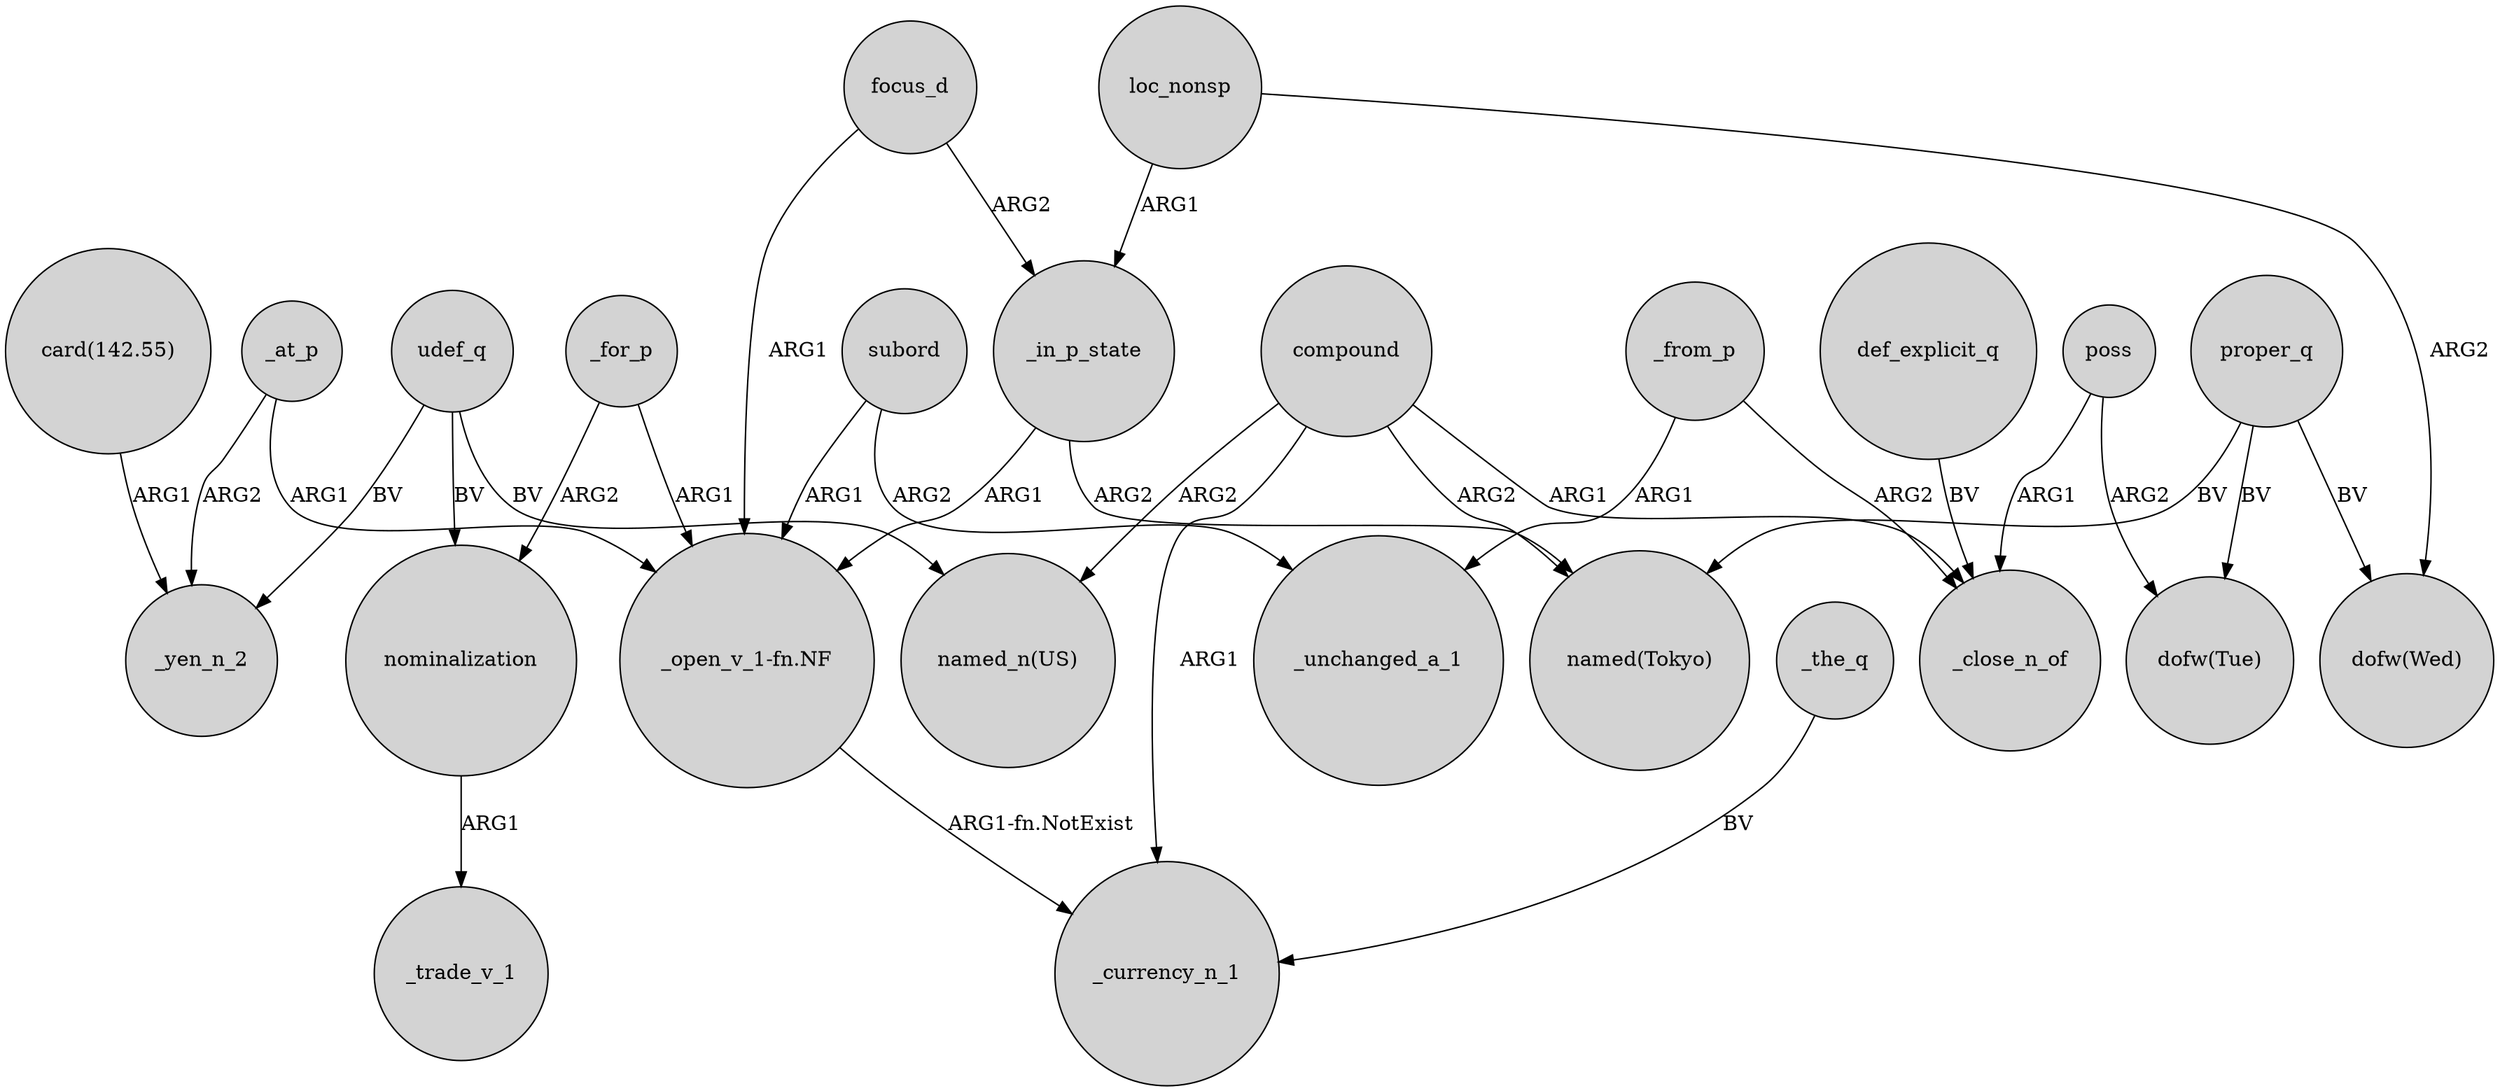 digraph {
	node [shape=circle style=filled]
	compound -> "named(Tokyo)" [label=ARG2]
	udef_q -> _yen_n_2 [label=BV]
	udef_q -> "named_n(US)" [label=BV]
	_for_p -> "_open_v_1-fn.NF" [label=ARG1]
	poss -> _close_n_of [label=ARG1]
	focus_d -> _in_p_state [label=ARG2]
	_from_p -> _close_n_of [label=ARG2]
	_for_p -> nominalization [label=ARG2]
	compound -> _currency_n_1 [label=ARG1]
	proper_q -> "dofw(Tue)" [label=BV]
	nominalization -> _trade_v_1 [label=ARG1]
	proper_q -> "named(Tokyo)" [label=BV]
	compound -> "named_n(US)" [label=ARG2]
	def_explicit_q -> _close_n_of [label=BV]
	proper_q -> "dofw(Wed)" [label=BV]
	subord -> "_open_v_1-fn.NF" [label=ARG1]
	poss -> "dofw(Tue)" [label=ARG2]
	focus_d -> "_open_v_1-fn.NF" [label=ARG1]
	_from_p -> _unchanged_a_1 [label=ARG1]
	"card(142.55)" -> _yen_n_2 [label=ARG1]
	_at_p -> _yen_n_2 [label=ARG2]
	udef_q -> nominalization [label=BV]
	loc_nonsp -> _in_p_state [label=ARG1]
	_at_p -> "_open_v_1-fn.NF" [label=ARG1]
	subord -> _unchanged_a_1 [label=ARG2]
	_in_p_state -> "_open_v_1-fn.NF" [label=ARG1]
	_the_q -> _currency_n_1 [label=BV]
	compound -> _close_n_of [label=ARG1]
	loc_nonsp -> "dofw(Wed)" [label=ARG2]
	_in_p_state -> "named(Tokyo)" [label=ARG2]
	"_open_v_1-fn.NF" -> _currency_n_1 [label="ARG1-fn.NotExist"]
}
